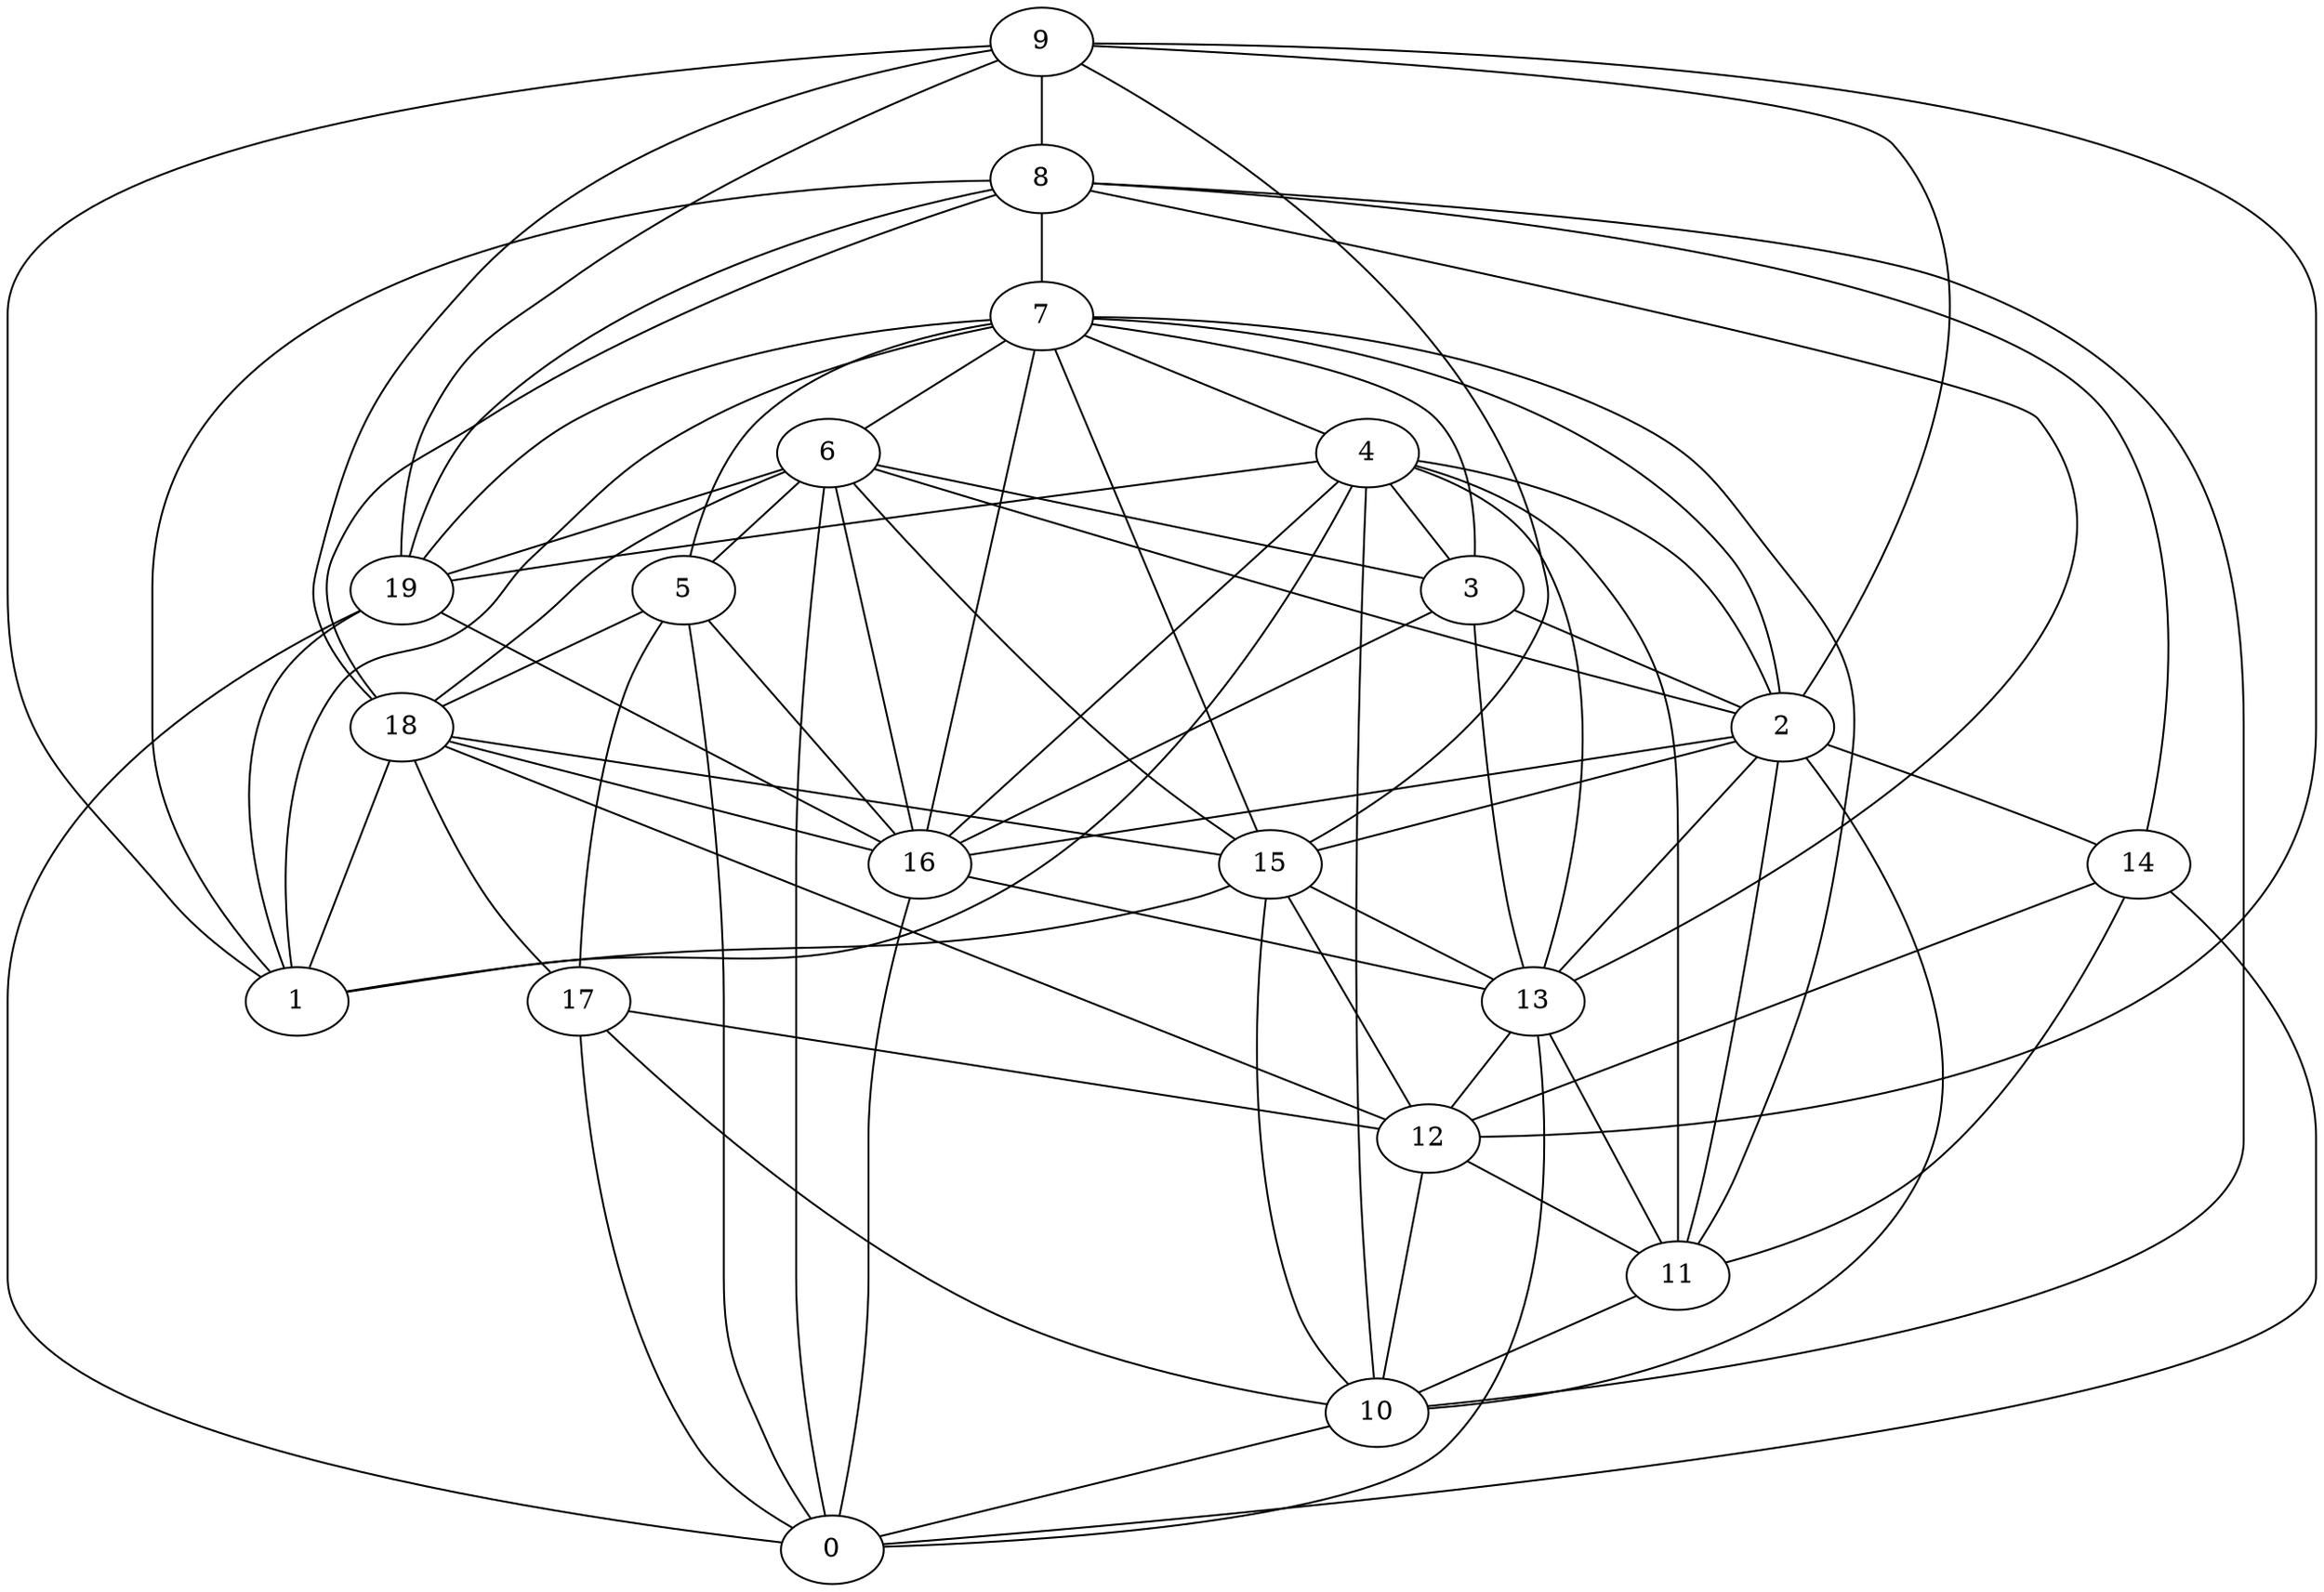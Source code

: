 digraph GG_graph {

subgraph G_graph {
edge [color = black]
"14" -> "0" [dir = none]
"14" -> "11" [dir = none]
"5" -> "17" [dir = none]
"9" -> "2" [dir = none]
"9" -> "19" [dir = none]
"9" -> "1" [dir = none]
"9" -> "18" [dir = none]
"19" -> "16" [dir = none]
"19" -> "0" [dir = none]
"6" -> "15" [dir = none]
"6" -> "16" [dir = none]
"6" -> "2" [dir = none]
"6" -> "18" [dir = none]
"6" -> "5" [dir = none]
"12" -> "10" [dir = none]
"15" -> "1" [dir = none]
"15" -> "13" [dir = none]
"13" -> "12" [dir = none]
"8" -> "10" [dir = none]
"8" -> "13" [dir = none]
"8" -> "7" [dir = none]
"8" -> "14" [dir = none]
"8" -> "1" [dir = none]
"7" -> "4" [dir = none]
"17" -> "12" [dir = none]
"16" -> "13" [dir = none]
"3" -> "2" [dir = none]
"2" -> "16" [dir = none]
"2" -> "11" [dir = none]
"2" -> "13" [dir = none]
"2" -> "15" [dir = none]
"4" -> "3" [dir = none]
"4" -> "11" [dir = none]
"4" -> "16" [dir = none]
"4" -> "2" [dir = none]
"18" -> "12" [dir = none]
"18" -> "17" [dir = none]
"11" -> "10" [dir = none]
"13" -> "0" [dir = none]
"5" -> "0" [dir = none]
"7" -> "16" [dir = none]
"15" -> "10" [dir = none]
"4" -> "13" [dir = none]
"3" -> "16" [dir = none]
"9" -> "8" [dir = none]
"13" -> "11" [dir = none]
"6" -> "3" [dir = none]
"4" -> "10" [dir = none]
"7" -> "11" [dir = none]
"18" -> "1" [dir = none]
"16" -> "0" [dir = none]
"10" -> "0" [dir = none]
"18" -> "15" [dir = none]
"6" -> "0" [dir = none]
"9" -> "15" [dir = none]
"7" -> "2" [dir = none]
"17" -> "10" [dir = none]
"2" -> "14" [dir = none]
"15" -> "12" [dir = none]
"7" -> "5" [dir = none]
"4" -> "1" [dir = none]
"7" -> "6" [dir = none]
"19" -> "1" [dir = none]
"8" -> "19" [dir = none]
"14" -> "12" [dir = none]
"4" -> "19" [dir = none]
"12" -> "11" [dir = none]
"7" -> "19" [dir = none]
"5" -> "18" [dir = none]
"18" -> "16" [dir = none]
"7" -> "1" [dir = none]
"7" -> "15" [dir = none]
"6" -> "19" [dir = none]
"5" -> "16" [dir = none]
"17" -> "0" [dir = none]
"7" -> "3" [dir = none]
"3" -> "13" [dir = none]
"9" -> "12" [dir = none]
"8" -> "18" [dir = none]
"2" -> "10" [dir = none]
}

}
